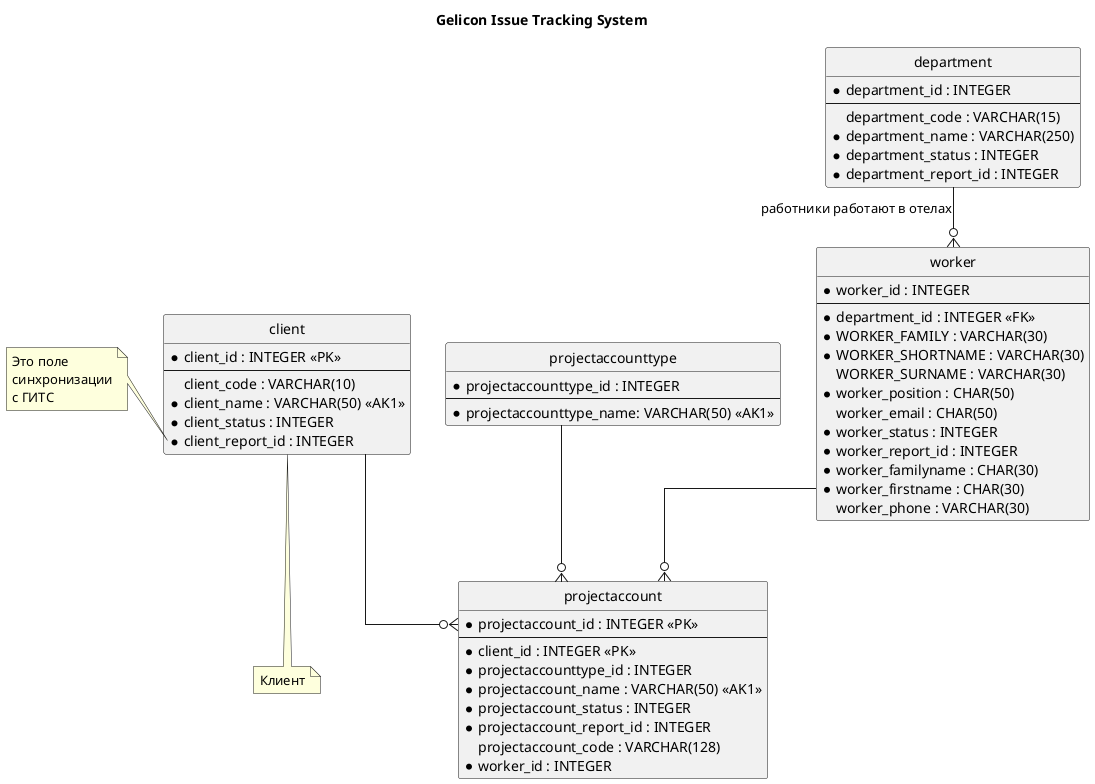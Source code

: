 @startuml
page 2x2
' Скрыть круг перед названием entity
hide circle

' Ломанные линии соединения
skinparam linetype ortho

title Gelicon Issue Tracking System

' Клиент. Здесь везде report_id - ссылка на worktome
entity client {
  * client_id : INTEGER <<PK>>
  --
  client_code : VARCHAR(10)
  * client_name : VARCHAR(50) <<AK1>>
  * client_status : INTEGER
  * client_report_id : INTEGER
}
note bottom of client : Клиент
note left of client::client_report_id
  Это поле
  синхронизации
  с ГИТС
end note

entity projectaccounttype {
  * projectaccounttype_id : INTEGER
  --
  * projectaccounttype_name: VARCHAR(50) <<AK1>>
}

entity department {
  * department_id : INTEGER
  --
    department_code : VARCHAR(15)
  * department_name : VARCHAR(250)
  * department_status : INTEGER
  * department_report_id : INTEGER
}

entity worker {
  * worker_id : INTEGER
  --
  * department_id : INTEGER <<FK>>
  * WORKER_FAMILY : VARCHAR(30)
  * WORKER_SHORTNAME : VARCHAR(30)
    WORKER_SURNAME : VARCHAR(30)
	* worker_position : CHAR(50)
	  worker_email : CHAR(50)
	* worker_status : INTEGER
	* worker_report_id : INTEGER
	* worker_familyname : CHAR(30)
	* worker_firstname : CHAR(30)
	  worker_phone : VARCHAR(30)
}
department --o{ worker : работники работают в отелах

entity projectaccount {
  * projectaccount_id : INTEGER <<PK>>
  --
  * client_id : INTEGER <<PK>>
  * projectaccounttype_id : INTEGER
  * projectaccount_name : VARCHAR(50) <<AK1>>
  * projectaccount_status : INTEGER
  * projectaccount_report_id : INTEGER
    projectaccount_code : VARCHAR(128)
  * worker_id : INTEGER
}
client--o{ projectaccount
projectaccounttype--o{ projectaccount
worker--o{ projectaccount



@enduml